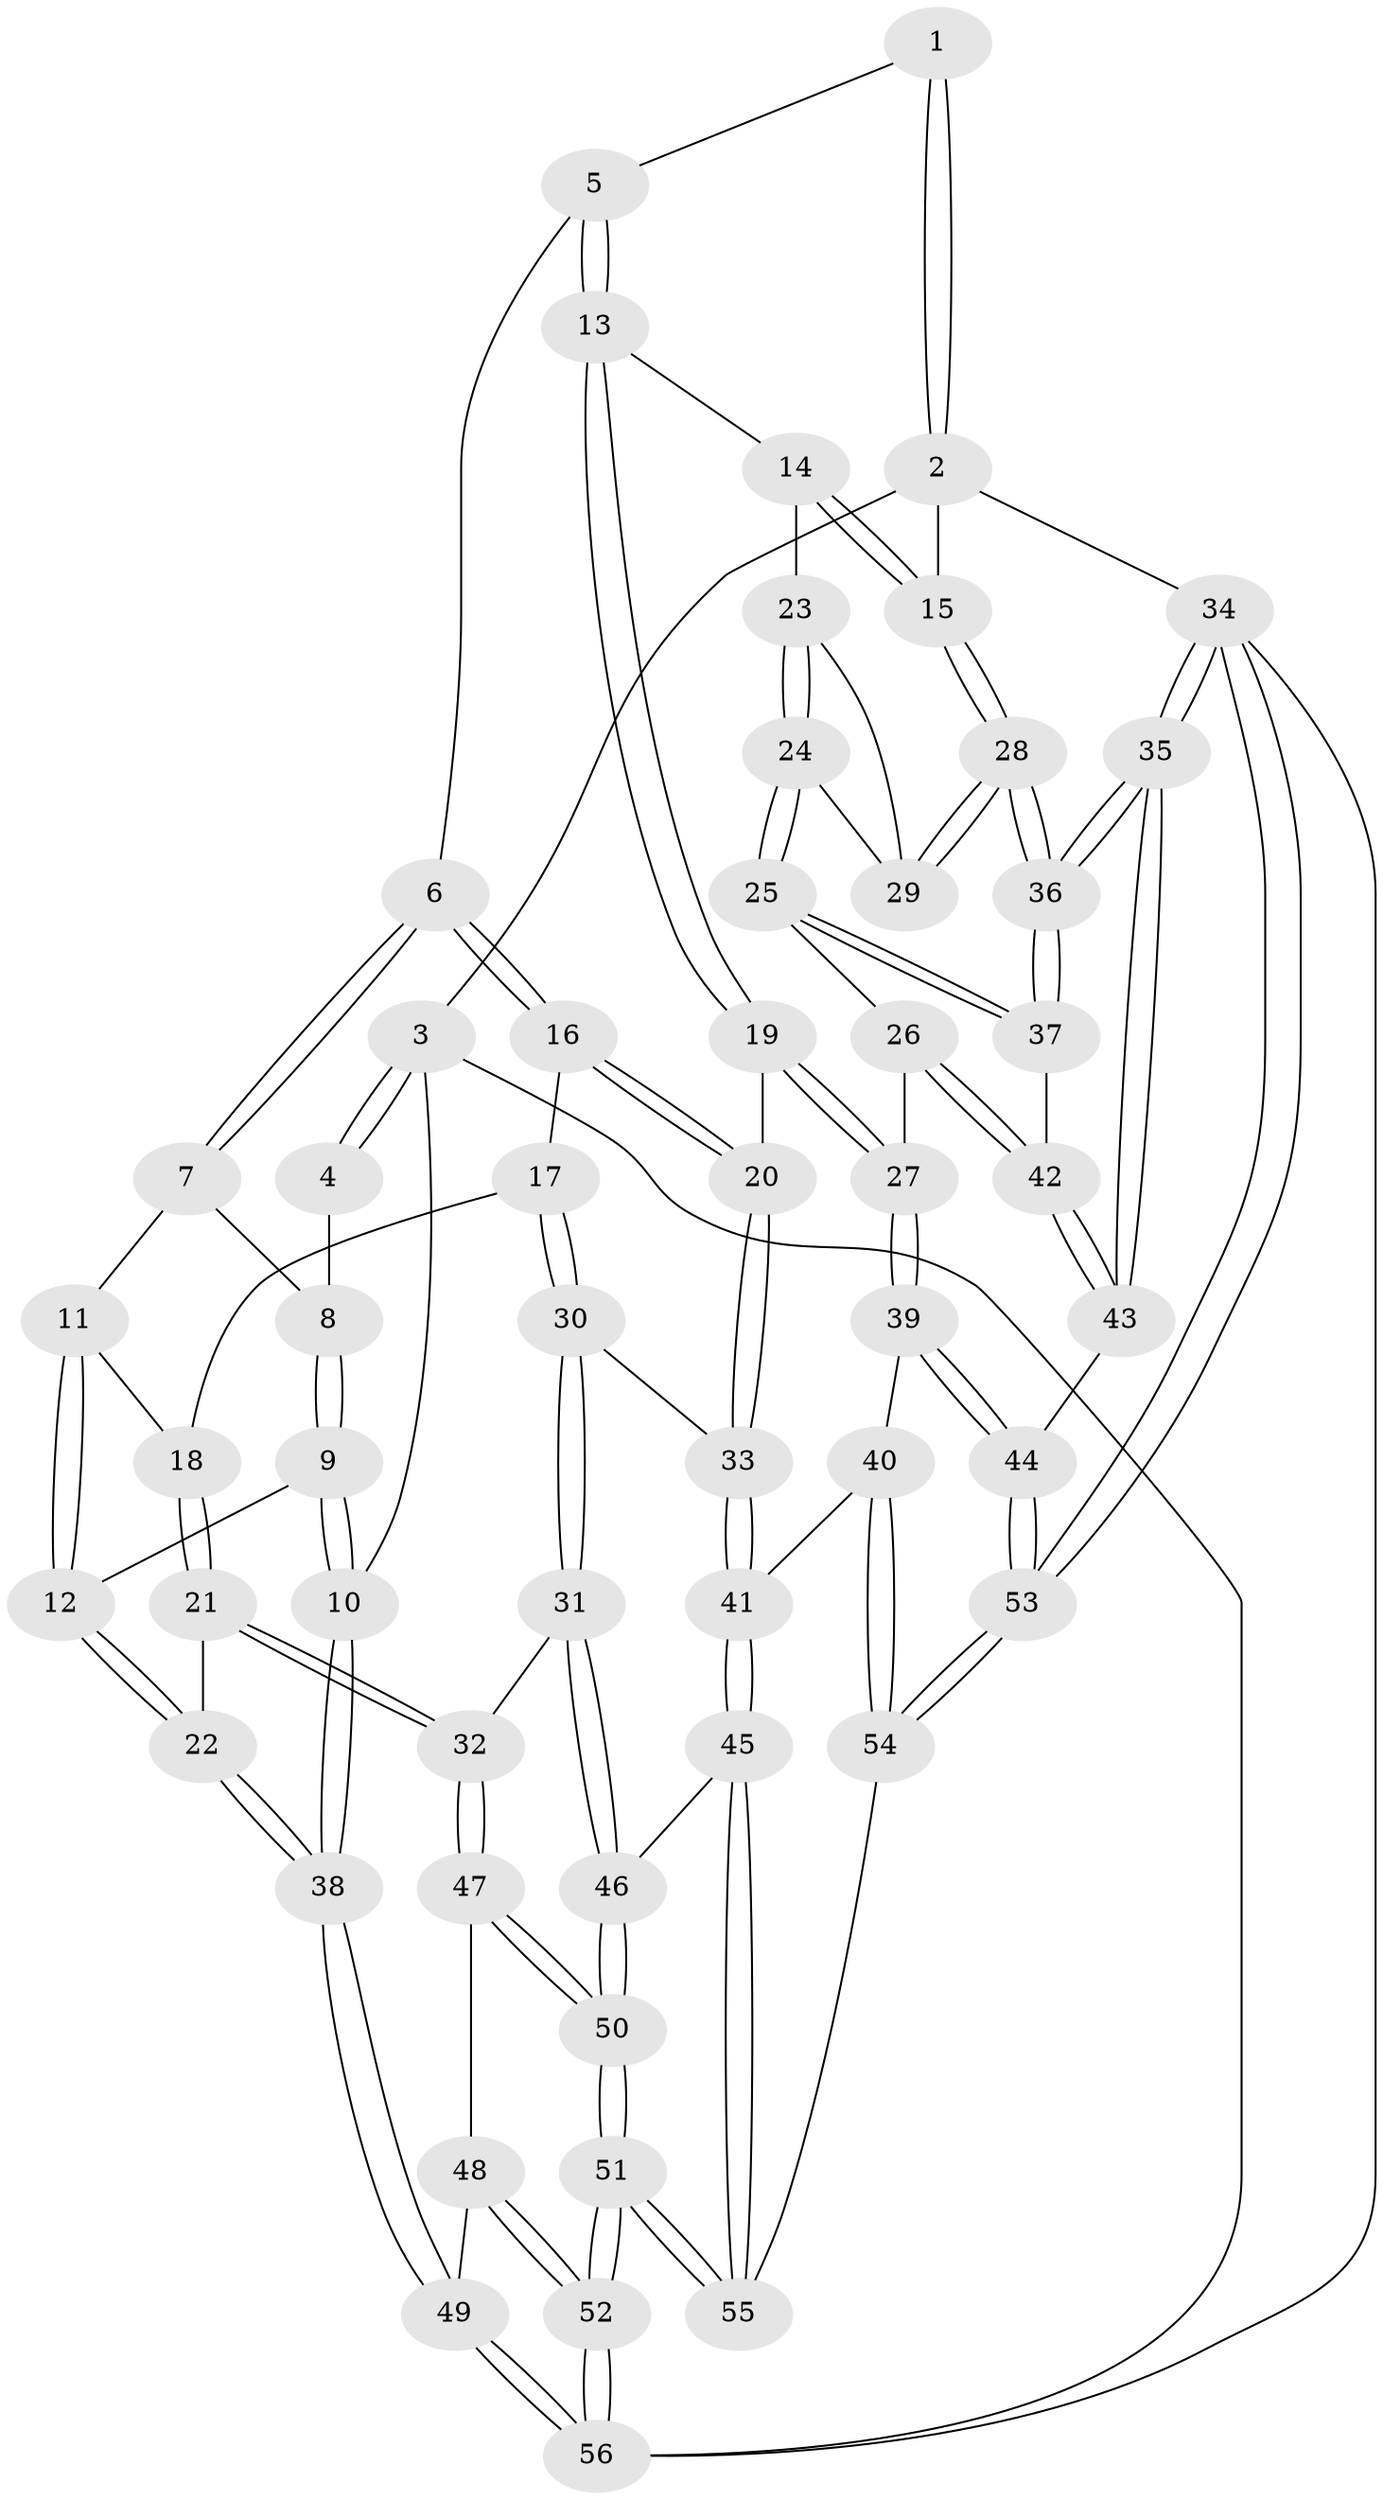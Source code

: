 // coarse degree distribution, {4: 0.45454545454545453, 5: 0.36363636363636365, 7: 0.030303030303030304, 3: 0.09090909090909091, 6: 0.06060606060606061}
// Generated by graph-tools (version 1.1) at 2025/52/02/27/25 19:52:38]
// undirected, 56 vertices, 137 edges
graph export_dot {
graph [start="1"]
  node [color=gray90,style=filled];
  1 [pos="+0.31479078493174883+0"];
  2 [pos="+1+0"];
  3 [pos="+0+0"];
  4 [pos="+0.24774649988492659+0"];
  5 [pos="+0.8058586503572579+0.255963772550916"];
  6 [pos="+0.6504280344457412+0.34942290201426895"];
  7 [pos="+0.30448994771140164+0.1458203254039424"];
  8 [pos="+0.26900804890276936+0.062405192420742064"];
  9 [pos="+0+0.5023343730507789"];
  10 [pos="+0+0.4792863579291538"];
  11 [pos="+0.295245986298295+0.38810262464073453"];
  12 [pos="+0.03250143740286853+0.520934499046411"];
  13 [pos="+0.9691780148672118+0.19642580379931404"];
  14 [pos="+1+0.165022501048801"];
  15 [pos="+1+0"];
  16 [pos="+0.615835163553934+0.4170651579200304"];
  17 [pos="+0.4381195215377969+0.494710100053913"];
  18 [pos="+0.3529002424242825+0.45322000672471474"];
  19 [pos="+0.7569272862409137+0.6526874534789621"];
  20 [pos="+0.6807391249977756+0.6315610601940465"];
  21 [pos="+0.20233754195668818+0.7048890663596775"];
  22 [pos="+0.15245904268570315+0.6682602781206456"];
  23 [pos="+0.9250947003352319+0.5629524496193494"];
  24 [pos="+0.8860233198757042+0.6348791079330577"];
  25 [pos="+0.8594970178892845+0.6664254465055507"];
  26 [pos="+0.7847922061317085+0.6685262611509984"];
  27 [pos="+0.7645383003746834+0.6583802306734967"];
  28 [pos="+1+0.7231787242897936"];
  29 [pos="+1+0.6369856487838109"];
  30 [pos="+0.4400071397460045+0.5868803596506981"];
  31 [pos="+0.38788652222228287+0.6869308083160856"];
  32 [pos="+0.21768937929827667+0.725716586277024"];
  33 [pos="+0.6204177294569758+0.6786346211081281"];
  34 [pos="+1+1"];
  35 [pos="+1+1"];
  36 [pos="+1+0.8553460465270856"];
  37 [pos="+1+0.8024049064256397"];
  38 [pos="+0+0.9875780517922995"];
  39 [pos="+0.6811035845365969+0.8738930485286469"];
  40 [pos="+0.6519787146674949+0.8696340662431233"];
  41 [pos="+0.545016624854158+0.8283914294057977"];
  42 [pos="+0.8110863517319807+0.8661017236362463"];
  43 [pos="+0.7881827946115174+0.8967135798193885"];
  44 [pos="+0.7672098981272535+0.9083491187757943"];
  45 [pos="+0.5415627588428078+0.8297791353925115"];
  46 [pos="+0.5354757659637317+0.8278669266334044"];
  47 [pos="+0.2169741780211634+0.7764039552655934"];
  48 [pos="+0.20241854805168036+0.7848763099735175"];
  49 [pos="+0+1"];
  50 [pos="+0.2706421119563895+0.9034489204551628"];
  51 [pos="+0.24133414986346574+1"];
  52 [pos="+0+1"];
  53 [pos="+0.7243543155349386+1"];
  54 [pos="+0.61241470493349+1"];
  55 [pos="+0.4628836448781046+1"];
  56 [pos="+0+1"];
  1 -- 2;
  1 -- 2;
  1 -- 5;
  2 -- 3;
  2 -- 15;
  2 -- 34;
  3 -- 4;
  3 -- 4;
  3 -- 10;
  3 -- 56;
  4 -- 8;
  5 -- 6;
  5 -- 13;
  5 -- 13;
  6 -- 7;
  6 -- 7;
  6 -- 16;
  6 -- 16;
  7 -- 8;
  7 -- 11;
  8 -- 9;
  8 -- 9;
  9 -- 10;
  9 -- 10;
  9 -- 12;
  10 -- 38;
  10 -- 38;
  11 -- 12;
  11 -- 12;
  11 -- 18;
  12 -- 22;
  12 -- 22;
  13 -- 14;
  13 -- 19;
  13 -- 19;
  14 -- 15;
  14 -- 15;
  14 -- 23;
  15 -- 28;
  15 -- 28;
  16 -- 17;
  16 -- 20;
  16 -- 20;
  17 -- 18;
  17 -- 30;
  17 -- 30;
  18 -- 21;
  18 -- 21;
  19 -- 20;
  19 -- 27;
  19 -- 27;
  20 -- 33;
  20 -- 33;
  21 -- 22;
  21 -- 32;
  21 -- 32;
  22 -- 38;
  22 -- 38;
  23 -- 24;
  23 -- 24;
  23 -- 29;
  24 -- 25;
  24 -- 25;
  24 -- 29;
  25 -- 26;
  25 -- 37;
  25 -- 37;
  26 -- 27;
  26 -- 42;
  26 -- 42;
  27 -- 39;
  27 -- 39;
  28 -- 29;
  28 -- 29;
  28 -- 36;
  28 -- 36;
  30 -- 31;
  30 -- 31;
  30 -- 33;
  31 -- 32;
  31 -- 46;
  31 -- 46;
  32 -- 47;
  32 -- 47;
  33 -- 41;
  33 -- 41;
  34 -- 35;
  34 -- 35;
  34 -- 53;
  34 -- 53;
  34 -- 56;
  35 -- 36;
  35 -- 36;
  35 -- 43;
  35 -- 43;
  36 -- 37;
  36 -- 37;
  37 -- 42;
  38 -- 49;
  38 -- 49;
  39 -- 40;
  39 -- 44;
  39 -- 44;
  40 -- 41;
  40 -- 54;
  40 -- 54;
  41 -- 45;
  41 -- 45;
  42 -- 43;
  42 -- 43;
  43 -- 44;
  44 -- 53;
  44 -- 53;
  45 -- 46;
  45 -- 55;
  45 -- 55;
  46 -- 50;
  46 -- 50;
  47 -- 48;
  47 -- 50;
  47 -- 50;
  48 -- 49;
  48 -- 52;
  48 -- 52;
  49 -- 56;
  49 -- 56;
  50 -- 51;
  50 -- 51;
  51 -- 52;
  51 -- 52;
  51 -- 55;
  51 -- 55;
  52 -- 56;
  52 -- 56;
  53 -- 54;
  53 -- 54;
  54 -- 55;
}
